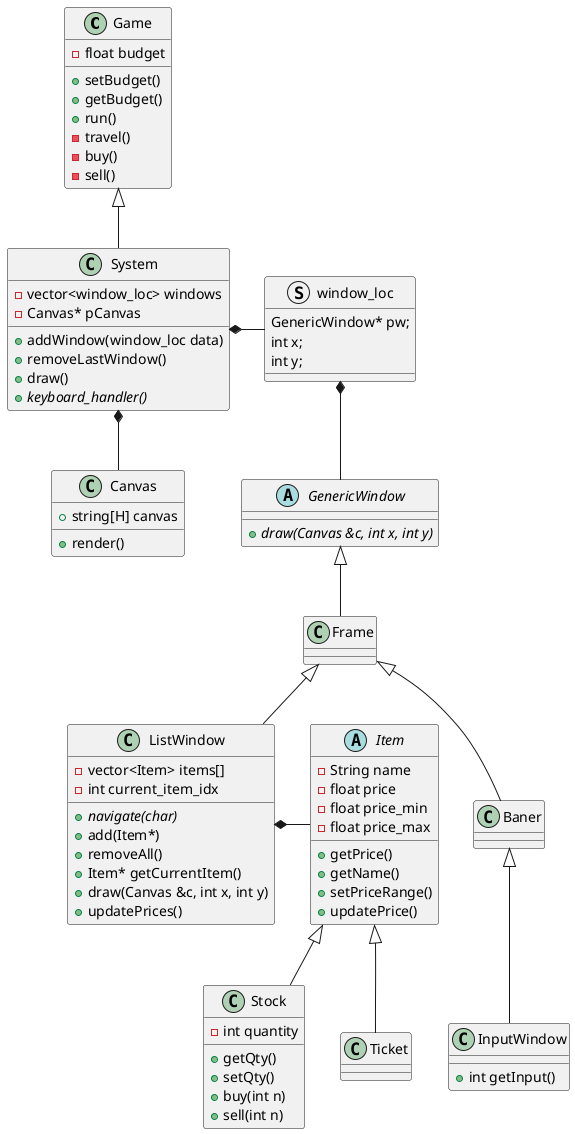 @startuml
class Game
{
    - float budget

    + setBudget()
    + getBudget()
    + run()
    - travel()
    - buy()
    - sell()
}

Game <|-- System

class System
{
    - vector<window_loc> windows
    - Canvas* pCanvas
    + addWindow(window_loc data)
    + removeLastWindow()
    + draw()
    + {abstract} keyboard_handler()
}

struct window_loc
{
    GenericWindow* pw;
    int x;
    int y;
}

System *- window_loc


abstract GenericWindow
{
    + {abstract} draw(Canvas &c, int x, int y)
}

class Canvas
{
    + render()
    + string[H] canvas
}

System *-- Canvas
window_loc *-- GenericWindow


class Baner
class InputWindow
{
    + int getInput()
}
class Frame
class ListWindow
{
    - vector<Item> items[]
    - int current_item_idx
    + {abstract} navigate(char)
    + add(Item*)
    + removeAll()
    + Item* getCurrentItem()
    + draw(Canvas &c, int x, int y) 
    + updatePrices()
}
Frame <|-- ListWindow
Baner <|-- InputWindow
Frame <|-- Baner
GenericWindow <|-- Frame

abstract Item
{
    - String name
    - float price
    - float price_min
    - float price_max
    + getPrice()
    + getName()
    + setPriceRange()
    + updatePrice()
}
class Stock
{
    - int quantity
    + getQty()
    + setQty()
    + buy(int n)
    + sell(int n)
}
class Ticket
{
    
}
Item <|-- Stock
Item <|-- Ticket

ListWindow *- Item
@enduml
